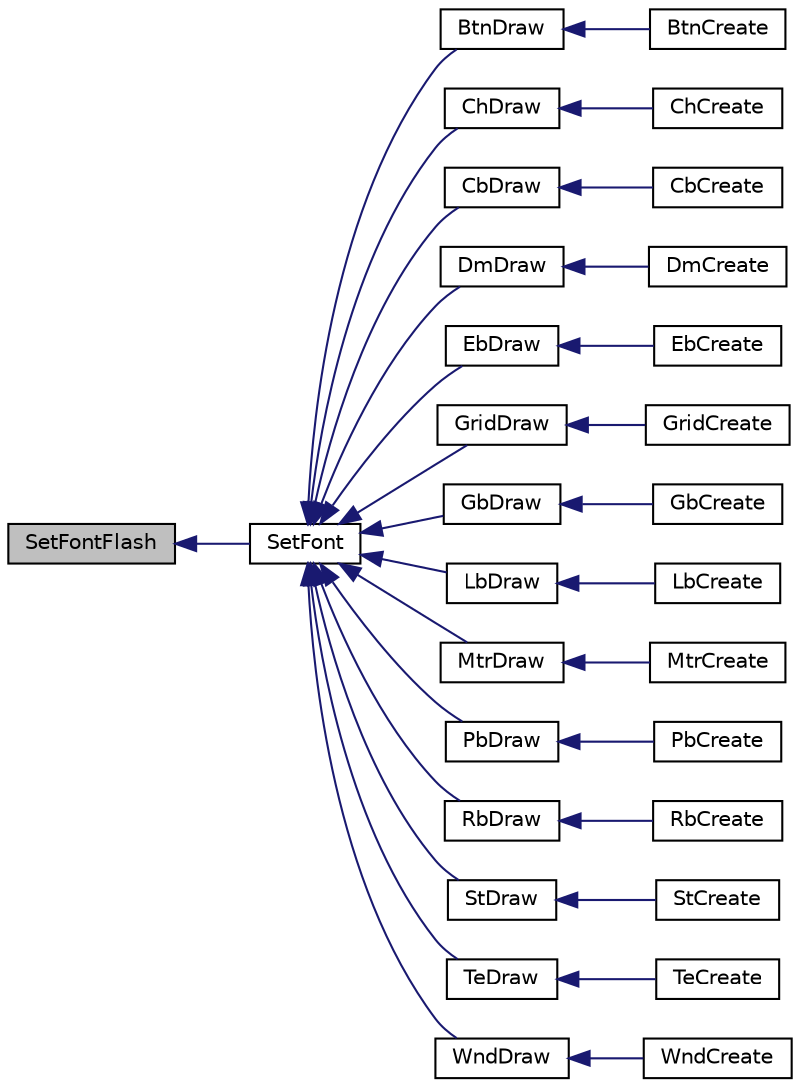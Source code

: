 digraph "SetFontFlash"
{
  edge [fontname="Helvetica",fontsize="10",labelfontname="Helvetica",labelfontsize="10"];
  node [fontname="Helvetica",fontsize="10",shape=record];
  rankdir="LR";
  Node1 [label="SetFontFlash",height=0.2,width=0.4,color="black", fillcolor="grey75", style="filled", fontcolor="black"];
  Node1 -> Node2 [dir="back",color="midnightblue",fontsize="10",style="solid",fontname="Helvetica"];
  Node2 [label="SetFont",height=0.2,width=0.4,color="black", fillcolor="white", style="filled",URL="$_primitive_8h.html#a8bbaad154dd381ca462056b54150e205"];
  Node2 -> Node3 [dir="back",color="midnightblue",fontsize="10",style="solid",fontname="Helvetica"];
  Node3 [label="BtnDraw",height=0.2,width=0.4,color="black", fillcolor="white", style="filled",URL="$_button_8h.html#abbe1146f1099bd0efcd920b38e48f7c0"];
  Node3 -> Node4 [dir="back",color="midnightblue",fontsize="10",style="solid",fontname="Helvetica"];
  Node4 [label="BtnCreate",height=0.2,width=0.4,color="black", fillcolor="white", style="filled",URL="$_button_8h.html#a58bae4324dd2fe73c331fbcde3e997e0"];
  Node2 -> Node5 [dir="back",color="midnightblue",fontsize="10",style="solid",fontname="Helvetica"];
  Node5 [label="ChDraw",height=0.2,width=0.4,color="black", fillcolor="white", style="filled",URL="$_chart_8h.html#ae94d3144d62a125f960cc138130721bb"];
  Node5 -> Node6 [dir="back",color="midnightblue",fontsize="10",style="solid",fontname="Helvetica"];
  Node6 [label="ChCreate",height=0.2,width=0.4,color="black", fillcolor="white", style="filled",URL="$_chart_8h.html#a5acd1aa33b2b87e8c6d976c1bcdfadf9"];
  Node2 -> Node7 [dir="back",color="midnightblue",fontsize="10",style="solid",fontname="Helvetica"];
  Node7 [label="CbDraw",height=0.2,width=0.4,color="black", fillcolor="white", style="filled",URL="$_check_box_8h.html#a3e8cd29f18ad886f66c756f4306bc077"];
  Node7 -> Node8 [dir="back",color="midnightblue",fontsize="10",style="solid",fontname="Helvetica"];
  Node8 [label="CbCreate",height=0.2,width=0.4,color="black", fillcolor="white", style="filled",URL="$_check_box_8h.html#a2c9fec16e1cac381a73d28038c7b6747"];
  Node2 -> Node9 [dir="back",color="midnightblue",fontsize="10",style="solid",fontname="Helvetica"];
  Node9 [label="DmDraw",height=0.2,width=0.4,color="black", fillcolor="white", style="filled",URL="$_digital_meter_8h.html#a2270225980edf29eb09aa3215e445c95"];
  Node9 -> Node10 [dir="back",color="midnightblue",fontsize="10",style="solid",fontname="Helvetica"];
  Node10 [label="DmCreate",height=0.2,width=0.4,color="black", fillcolor="white", style="filled",URL="$_digital_meter_8h.html#a92fc022c971174401fc933ed2fc8a852"];
  Node2 -> Node11 [dir="back",color="midnightblue",fontsize="10",style="solid",fontname="Helvetica"];
  Node11 [label="EbDraw",height=0.2,width=0.4,color="black", fillcolor="white", style="filled",URL="$_edit_box_8h.html#aa62476b8c9ee6fd4acade2e21c4b2adb"];
  Node11 -> Node12 [dir="back",color="midnightblue",fontsize="10",style="solid",fontname="Helvetica"];
  Node12 [label="EbCreate",height=0.2,width=0.4,color="black", fillcolor="white", style="filled",URL="$_edit_box_8h.html#a3f6da3c8eb9028edaaae00dc7dbe38a5"];
  Node2 -> Node13 [dir="back",color="midnightblue",fontsize="10",style="solid",fontname="Helvetica"];
  Node13 [label="GridDraw",height=0.2,width=0.4,color="black", fillcolor="white", style="filled",URL="$_grid_8h.html#a4cf2e40a4862e15e2bb5bb96d947305d"];
  Node13 -> Node14 [dir="back",color="midnightblue",fontsize="10",style="solid",fontname="Helvetica"];
  Node14 [label="GridCreate",height=0.2,width=0.4,color="black", fillcolor="white", style="filled",URL="$_grid_8h.html#a5ad337d7eee0d24aa7f9e3969b6097f7"];
  Node2 -> Node15 [dir="back",color="midnightblue",fontsize="10",style="solid",fontname="Helvetica"];
  Node15 [label="GbDraw",height=0.2,width=0.4,color="black", fillcolor="white", style="filled",URL="$_group_box_8h.html#a84fe13f36303d7b376661bc85d84e96c"];
  Node15 -> Node16 [dir="back",color="midnightblue",fontsize="10",style="solid",fontname="Helvetica"];
  Node16 [label="GbCreate",height=0.2,width=0.4,color="black", fillcolor="white", style="filled",URL="$_group_box_8h.html#a7220ab2de823b032295d018d3de04915"];
  Node2 -> Node17 [dir="back",color="midnightblue",fontsize="10",style="solid",fontname="Helvetica"];
  Node17 [label="LbDraw",height=0.2,width=0.4,color="black", fillcolor="white", style="filled",URL="$_list_box_8h.html#a758bba266f1d0788d9a0c4b97b7c64da"];
  Node17 -> Node18 [dir="back",color="midnightblue",fontsize="10",style="solid",fontname="Helvetica"];
  Node18 [label="LbCreate",height=0.2,width=0.4,color="black", fillcolor="white", style="filled",URL="$_list_box_8h.html#a46b6f8a76f784014b5f7dbee460a6cf9"];
  Node2 -> Node19 [dir="back",color="midnightblue",fontsize="10",style="solid",fontname="Helvetica"];
  Node19 [label="MtrDraw",height=0.2,width=0.4,color="black", fillcolor="white", style="filled",URL="$_meter_8h.html#a8b28060425794f091c24f355326272dd"];
  Node19 -> Node20 [dir="back",color="midnightblue",fontsize="10",style="solid",fontname="Helvetica"];
  Node20 [label="MtrCreate",height=0.2,width=0.4,color="black", fillcolor="white", style="filled",URL="$_meter_8h.html#ab024a60648ca28bfb3ef8180df871ca0"];
  Node2 -> Node21 [dir="back",color="midnightblue",fontsize="10",style="solid",fontname="Helvetica"];
  Node21 [label="PbDraw",height=0.2,width=0.4,color="black", fillcolor="white", style="filled",URL="$_progress_bar_8h.html#a5afb6fade21d0a76246e6e38a656b5a8"];
  Node21 -> Node22 [dir="back",color="midnightblue",fontsize="10",style="solid",fontname="Helvetica"];
  Node22 [label="PbCreate",height=0.2,width=0.4,color="black", fillcolor="white", style="filled",URL="$_progress_bar_8h.html#a8946d265b423560fb9120376bf0c1afd"];
  Node2 -> Node23 [dir="back",color="midnightblue",fontsize="10",style="solid",fontname="Helvetica"];
  Node23 [label="RbDraw",height=0.2,width=0.4,color="black", fillcolor="white", style="filled",URL="$_radio_button_8h.html#afc75c4b3bf496f30884ea9219baa3957"];
  Node23 -> Node24 [dir="back",color="midnightblue",fontsize="10",style="solid",fontname="Helvetica"];
  Node24 [label="RbCreate",height=0.2,width=0.4,color="black", fillcolor="white", style="filled",URL="$_radio_button_8h.html#a4bed4cf89c510288f46f65e2ecb8b3eb"];
  Node2 -> Node25 [dir="back",color="midnightblue",fontsize="10",style="solid",fontname="Helvetica"];
  Node25 [label="StDraw",height=0.2,width=0.4,color="black", fillcolor="white", style="filled",URL="$_static_text_8h.html#ad197e77a6fb1d888db97f7fe77b3f436"];
  Node25 -> Node26 [dir="back",color="midnightblue",fontsize="10",style="solid",fontname="Helvetica"];
  Node26 [label="StCreate",height=0.2,width=0.4,color="black", fillcolor="white", style="filled",URL="$_static_text_8h.html#aabec2f136ce57cfb5f19790408ac9fbc"];
  Node2 -> Node27 [dir="back",color="midnightblue",fontsize="10",style="solid",fontname="Helvetica"];
  Node27 [label="TeDraw",height=0.2,width=0.4,color="black", fillcolor="white", style="filled",URL="$_text_entry_8h.html#a8bdd75439fcce4ea923987097241c6ce"];
  Node27 -> Node28 [dir="back",color="midnightblue",fontsize="10",style="solid",fontname="Helvetica"];
  Node28 [label="TeCreate",height=0.2,width=0.4,color="black", fillcolor="white", style="filled",URL="$_text_entry_8h.html#af1d2045c270eadb98c741942dabfa52a"];
  Node2 -> Node29 [dir="back",color="midnightblue",fontsize="10",style="solid",fontname="Helvetica"];
  Node29 [label="WndDraw",height=0.2,width=0.4,color="black", fillcolor="white", style="filled",URL="$_window_8h.html#a906e624492d1bad972d4b4f8fe475f6e"];
  Node29 -> Node30 [dir="back",color="midnightblue",fontsize="10",style="solid",fontname="Helvetica"];
  Node30 [label="WndCreate",height=0.2,width=0.4,color="black", fillcolor="white", style="filled",URL="$_window_8h.html#a7ec95799039f19ed96e2f62bb1ea877f"];
}
